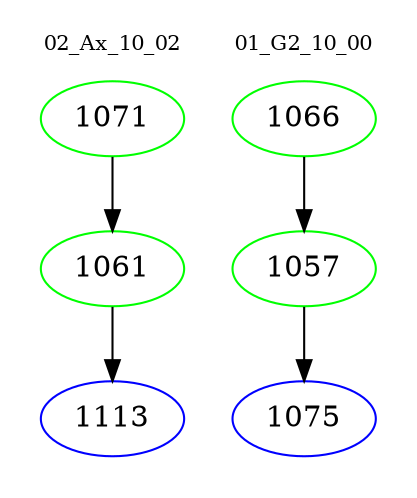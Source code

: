 digraph{
subgraph cluster_0 {
color = white
label = "02_Ax_10_02";
fontsize=10;
T0_1071 [label="1071", color="green"]
T0_1071 -> T0_1061 [color="black"]
T0_1061 [label="1061", color="green"]
T0_1061 -> T0_1113 [color="black"]
T0_1113 [label="1113", color="blue"]
}
subgraph cluster_1 {
color = white
label = "01_G2_10_00";
fontsize=10;
T1_1066 [label="1066", color="green"]
T1_1066 -> T1_1057 [color="black"]
T1_1057 [label="1057", color="green"]
T1_1057 -> T1_1075 [color="black"]
T1_1075 [label="1075", color="blue"]
}
}
